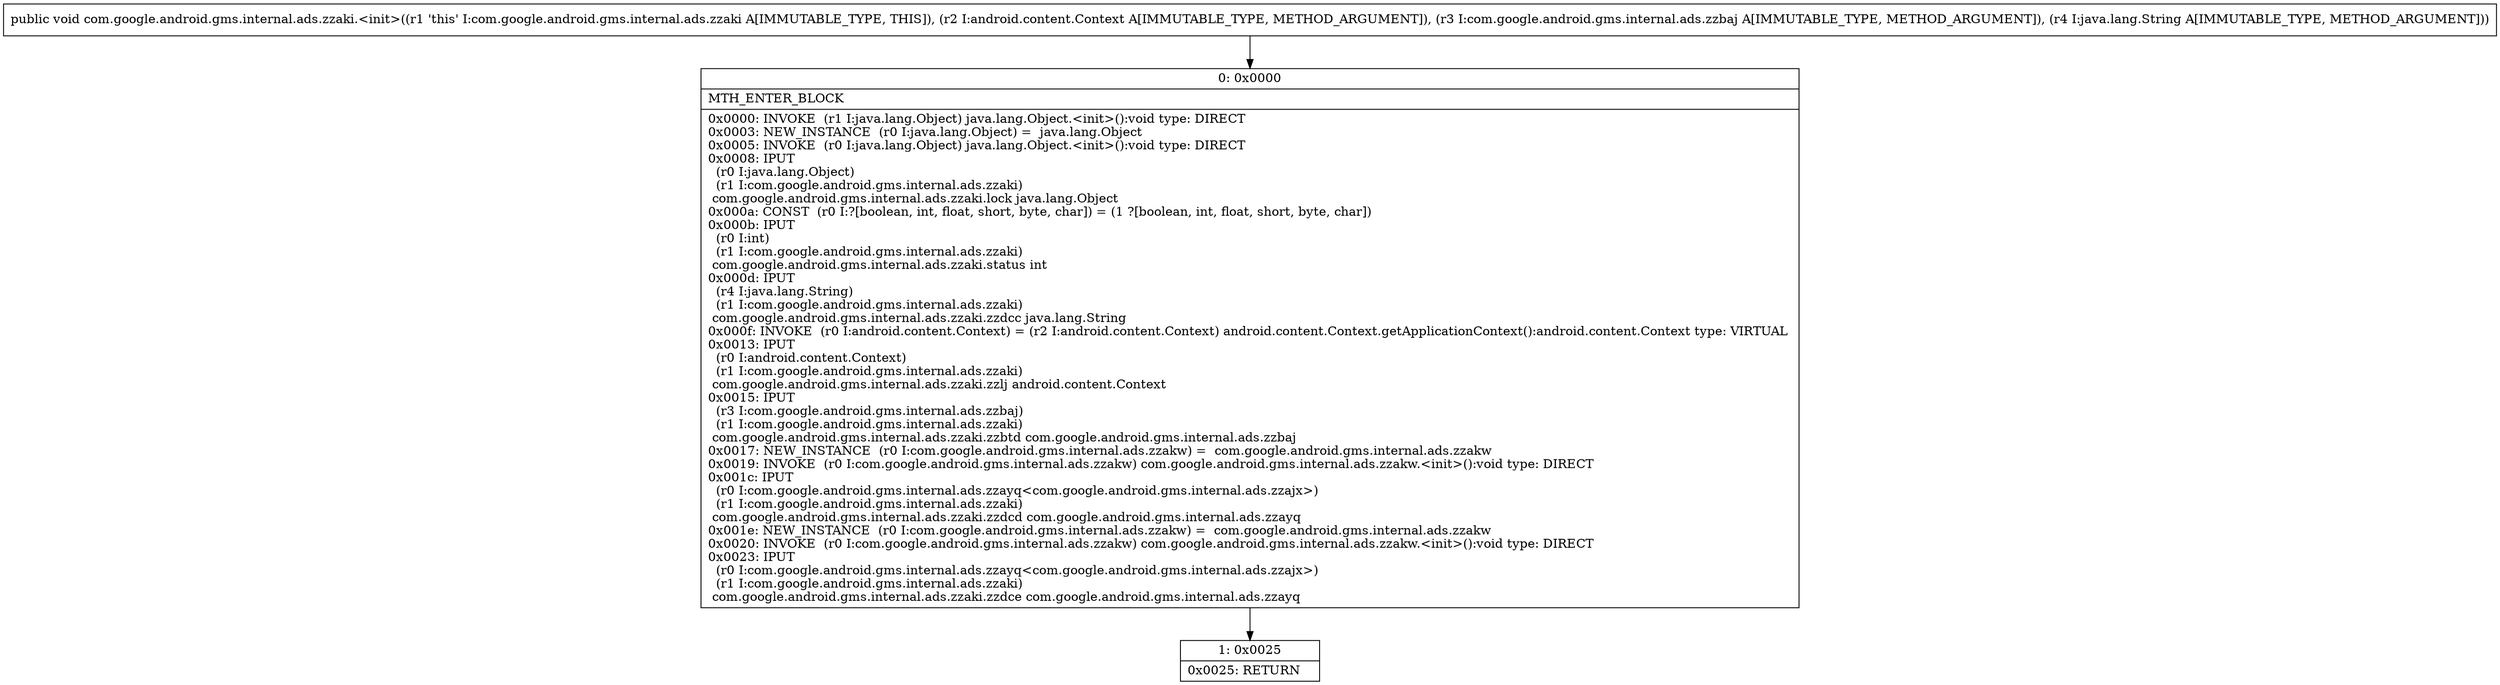 digraph "CFG forcom.google.android.gms.internal.ads.zzaki.\<init\>(Landroid\/content\/Context;Lcom\/google\/android\/gms\/internal\/ads\/zzbaj;Ljava\/lang\/String;)V" {
Node_0 [shape=record,label="{0\:\ 0x0000|MTH_ENTER_BLOCK\l|0x0000: INVOKE  (r1 I:java.lang.Object) java.lang.Object.\<init\>():void type: DIRECT \l0x0003: NEW_INSTANCE  (r0 I:java.lang.Object) =  java.lang.Object \l0x0005: INVOKE  (r0 I:java.lang.Object) java.lang.Object.\<init\>():void type: DIRECT \l0x0008: IPUT  \l  (r0 I:java.lang.Object)\l  (r1 I:com.google.android.gms.internal.ads.zzaki)\l com.google.android.gms.internal.ads.zzaki.lock java.lang.Object \l0x000a: CONST  (r0 I:?[boolean, int, float, short, byte, char]) = (1 ?[boolean, int, float, short, byte, char]) \l0x000b: IPUT  \l  (r0 I:int)\l  (r1 I:com.google.android.gms.internal.ads.zzaki)\l com.google.android.gms.internal.ads.zzaki.status int \l0x000d: IPUT  \l  (r4 I:java.lang.String)\l  (r1 I:com.google.android.gms.internal.ads.zzaki)\l com.google.android.gms.internal.ads.zzaki.zzdcc java.lang.String \l0x000f: INVOKE  (r0 I:android.content.Context) = (r2 I:android.content.Context) android.content.Context.getApplicationContext():android.content.Context type: VIRTUAL \l0x0013: IPUT  \l  (r0 I:android.content.Context)\l  (r1 I:com.google.android.gms.internal.ads.zzaki)\l com.google.android.gms.internal.ads.zzaki.zzlj android.content.Context \l0x0015: IPUT  \l  (r3 I:com.google.android.gms.internal.ads.zzbaj)\l  (r1 I:com.google.android.gms.internal.ads.zzaki)\l com.google.android.gms.internal.ads.zzaki.zzbtd com.google.android.gms.internal.ads.zzbaj \l0x0017: NEW_INSTANCE  (r0 I:com.google.android.gms.internal.ads.zzakw) =  com.google.android.gms.internal.ads.zzakw \l0x0019: INVOKE  (r0 I:com.google.android.gms.internal.ads.zzakw) com.google.android.gms.internal.ads.zzakw.\<init\>():void type: DIRECT \l0x001c: IPUT  \l  (r0 I:com.google.android.gms.internal.ads.zzayq\<com.google.android.gms.internal.ads.zzajx\>)\l  (r1 I:com.google.android.gms.internal.ads.zzaki)\l com.google.android.gms.internal.ads.zzaki.zzdcd com.google.android.gms.internal.ads.zzayq \l0x001e: NEW_INSTANCE  (r0 I:com.google.android.gms.internal.ads.zzakw) =  com.google.android.gms.internal.ads.zzakw \l0x0020: INVOKE  (r0 I:com.google.android.gms.internal.ads.zzakw) com.google.android.gms.internal.ads.zzakw.\<init\>():void type: DIRECT \l0x0023: IPUT  \l  (r0 I:com.google.android.gms.internal.ads.zzayq\<com.google.android.gms.internal.ads.zzajx\>)\l  (r1 I:com.google.android.gms.internal.ads.zzaki)\l com.google.android.gms.internal.ads.zzaki.zzdce com.google.android.gms.internal.ads.zzayq \l}"];
Node_1 [shape=record,label="{1\:\ 0x0025|0x0025: RETURN   \l}"];
MethodNode[shape=record,label="{public void com.google.android.gms.internal.ads.zzaki.\<init\>((r1 'this' I:com.google.android.gms.internal.ads.zzaki A[IMMUTABLE_TYPE, THIS]), (r2 I:android.content.Context A[IMMUTABLE_TYPE, METHOD_ARGUMENT]), (r3 I:com.google.android.gms.internal.ads.zzbaj A[IMMUTABLE_TYPE, METHOD_ARGUMENT]), (r4 I:java.lang.String A[IMMUTABLE_TYPE, METHOD_ARGUMENT])) }"];
MethodNode -> Node_0;
Node_0 -> Node_1;
}

